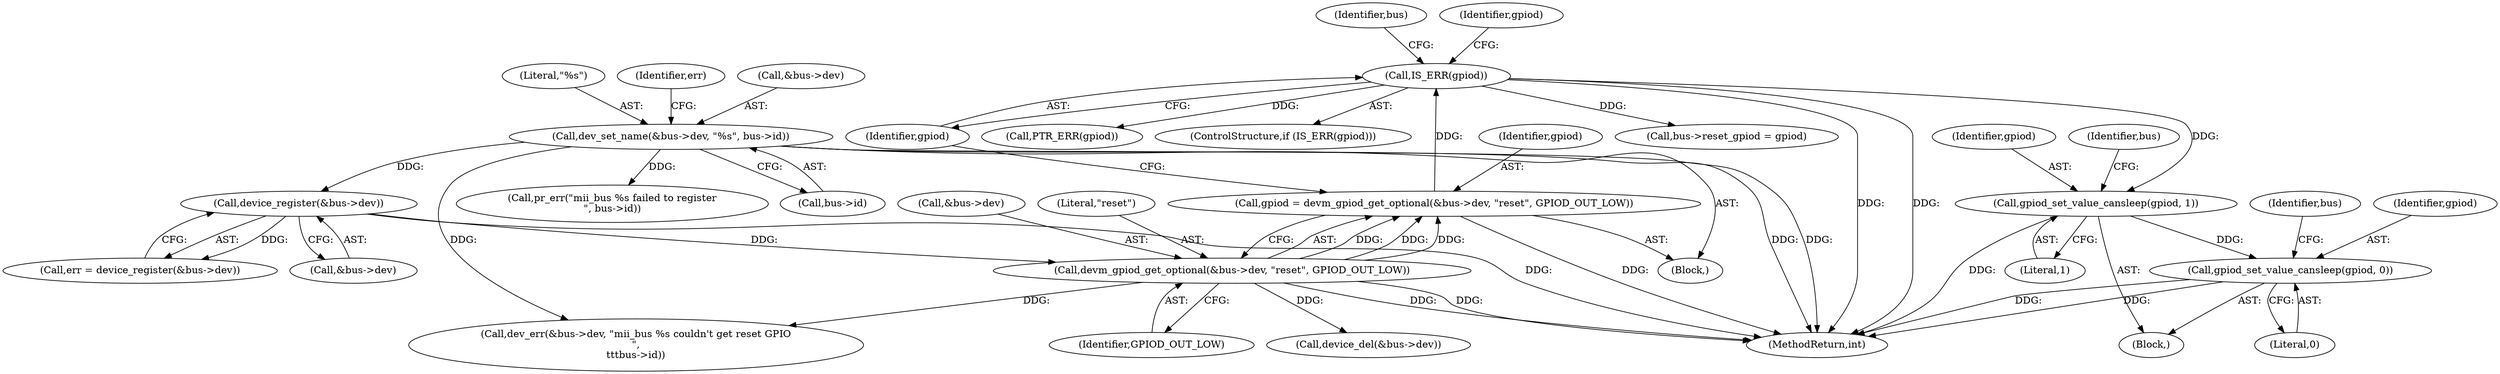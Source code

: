 digraph "0_linux_6ff7b060535e87c2ae14dd8548512abfdda528fb@API" {
"1000241" [label="(Call,gpiod_set_value_cansleep(gpiod, 1))"];
"1000212" [label="(Call,IS_ERR(gpiod))"];
"1000202" [label="(Call,gpiod = devm_gpiod_get_optional(&bus->dev, \"reset\", GPIOD_OUT_LOW))"];
"1000204" [label="(Call,devm_gpiod_get_optional(&bus->dev, \"reset\", GPIOD_OUT_LOW))"];
"1000181" [label="(Call,device_register(&bus->dev))"];
"1000170" [label="(Call,dev_set_name(&bus->dev, \"%s\", bus->id))"];
"1000248" [label="(Call,gpiod_set_value_cansleep(gpiod, 0))"];
"1000182" [label="(Call,&bus->dev)"];
"1000242" [label="(Identifier,gpiod)"];
"1000175" [label="(Literal,\"%s\")"];
"1000250" [label="(Literal,0)"];
"1000243" [label="(Literal,1)"];
"1000345" [label="(Call,device_del(&bus->dev))"];
"1000246" [label="(Identifier,bus)"];
"1000212" [label="(Call,IS_ERR(gpiod))"];
"1000215" [label="(Call,dev_err(&bus->dev, \"mii_bus %s couldn't get reset GPIO\n\",\n\t\t\tbus->id))"];
"1000249" [label="(Identifier,gpiod)"];
"1000180" [label="(Identifier,err)"];
"1000205" [label="(Call,&bus->dev)"];
"1000248" [label="(Call,gpiod_set_value_cansleep(gpiod, 0))"];
"1000213" [label="(Identifier,gpiod)"];
"1000204" [label="(Call,devm_gpiod_get_optional(&bus->dev, \"reset\", GPIOD_OUT_LOW))"];
"1000171" [label="(Call,&bus->dev)"];
"1000210" [label="(Identifier,GPIOD_OUT_LOW)"];
"1000189" [label="(Call,pr_err(\"mii_bus %s failed to register\n\", bus->id))"];
"1000203" [label="(Identifier,gpiod)"];
"1000230" [label="(Call,PTR_ERR(gpiod))"];
"1000211" [label="(ControlStructure,if (IS_ERR(gpiod)))"];
"1000235" [label="(Block,)"];
"1000202" [label="(Call,gpiod = devm_gpiod_get_optional(&bus->dev, \"reset\", GPIOD_OUT_LOW))"];
"1000241" [label="(Call,gpiod_set_value_cansleep(gpiod, 1))"];
"1000253" [label="(Identifier,bus)"];
"1000179" [label="(Call,err = device_register(&bus->dev))"];
"1000176" [label="(Call,bus->id)"];
"1000170" [label="(Call,dev_set_name(&bus->dev, \"%s\", bus->id))"];
"1000218" [label="(Identifier,bus)"];
"1000234" [label="(Identifier,gpiod)"];
"1000105" [label="(Block,)"];
"1000209" [label="(Literal,\"reset\")"];
"1000352" [label="(MethodReturn,int)"];
"1000236" [label="(Call,bus->reset_gpiod = gpiod)"];
"1000181" [label="(Call,device_register(&bus->dev))"];
"1000241" -> "1000235"  [label="AST: "];
"1000241" -> "1000243"  [label="CFG: "];
"1000242" -> "1000241"  [label="AST: "];
"1000243" -> "1000241"  [label="AST: "];
"1000246" -> "1000241"  [label="CFG: "];
"1000241" -> "1000352"  [label="DDG: "];
"1000212" -> "1000241"  [label="DDG: "];
"1000241" -> "1000248"  [label="DDG: "];
"1000212" -> "1000211"  [label="AST: "];
"1000212" -> "1000213"  [label="CFG: "];
"1000213" -> "1000212"  [label="AST: "];
"1000218" -> "1000212"  [label="CFG: "];
"1000234" -> "1000212"  [label="CFG: "];
"1000212" -> "1000352"  [label="DDG: "];
"1000212" -> "1000352"  [label="DDG: "];
"1000202" -> "1000212"  [label="DDG: "];
"1000212" -> "1000230"  [label="DDG: "];
"1000212" -> "1000236"  [label="DDG: "];
"1000202" -> "1000105"  [label="AST: "];
"1000202" -> "1000204"  [label="CFG: "];
"1000203" -> "1000202"  [label="AST: "];
"1000204" -> "1000202"  [label="AST: "];
"1000213" -> "1000202"  [label="CFG: "];
"1000202" -> "1000352"  [label="DDG: "];
"1000204" -> "1000202"  [label="DDG: "];
"1000204" -> "1000202"  [label="DDG: "];
"1000204" -> "1000202"  [label="DDG: "];
"1000204" -> "1000210"  [label="CFG: "];
"1000205" -> "1000204"  [label="AST: "];
"1000209" -> "1000204"  [label="AST: "];
"1000210" -> "1000204"  [label="AST: "];
"1000204" -> "1000352"  [label="DDG: "];
"1000204" -> "1000352"  [label="DDG: "];
"1000181" -> "1000204"  [label="DDG: "];
"1000204" -> "1000215"  [label="DDG: "];
"1000204" -> "1000345"  [label="DDG: "];
"1000181" -> "1000179"  [label="AST: "];
"1000181" -> "1000182"  [label="CFG: "];
"1000182" -> "1000181"  [label="AST: "];
"1000179" -> "1000181"  [label="CFG: "];
"1000181" -> "1000352"  [label="DDG: "];
"1000181" -> "1000179"  [label="DDG: "];
"1000170" -> "1000181"  [label="DDG: "];
"1000170" -> "1000105"  [label="AST: "];
"1000170" -> "1000176"  [label="CFG: "];
"1000171" -> "1000170"  [label="AST: "];
"1000175" -> "1000170"  [label="AST: "];
"1000176" -> "1000170"  [label="AST: "];
"1000180" -> "1000170"  [label="CFG: "];
"1000170" -> "1000352"  [label="DDG: "];
"1000170" -> "1000352"  [label="DDG: "];
"1000170" -> "1000189"  [label="DDG: "];
"1000170" -> "1000215"  [label="DDG: "];
"1000248" -> "1000235"  [label="AST: "];
"1000248" -> "1000250"  [label="CFG: "];
"1000249" -> "1000248"  [label="AST: "];
"1000250" -> "1000248"  [label="AST: "];
"1000253" -> "1000248"  [label="CFG: "];
"1000248" -> "1000352"  [label="DDG: "];
"1000248" -> "1000352"  [label="DDG: "];
}
